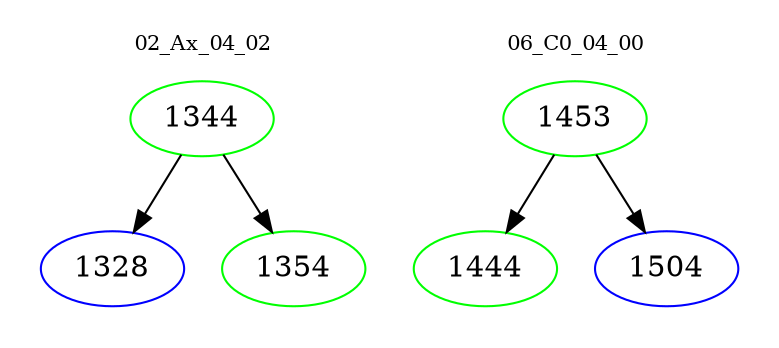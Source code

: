 digraph{
subgraph cluster_0 {
color = white
label = "02_Ax_04_02";
fontsize=10;
T0_1344 [label="1344", color="green"]
T0_1344 -> T0_1328 [color="black"]
T0_1328 [label="1328", color="blue"]
T0_1344 -> T0_1354 [color="black"]
T0_1354 [label="1354", color="green"]
}
subgraph cluster_1 {
color = white
label = "06_C0_04_00";
fontsize=10;
T1_1453 [label="1453", color="green"]
T1_1453 -> T1_1444 [color="black"]
T1_1444 [label="1444", color="green"]
T1_1453 -> T1_1504 [color="black"]
T1_1504 [label="1504", color="blue"]
}
}
